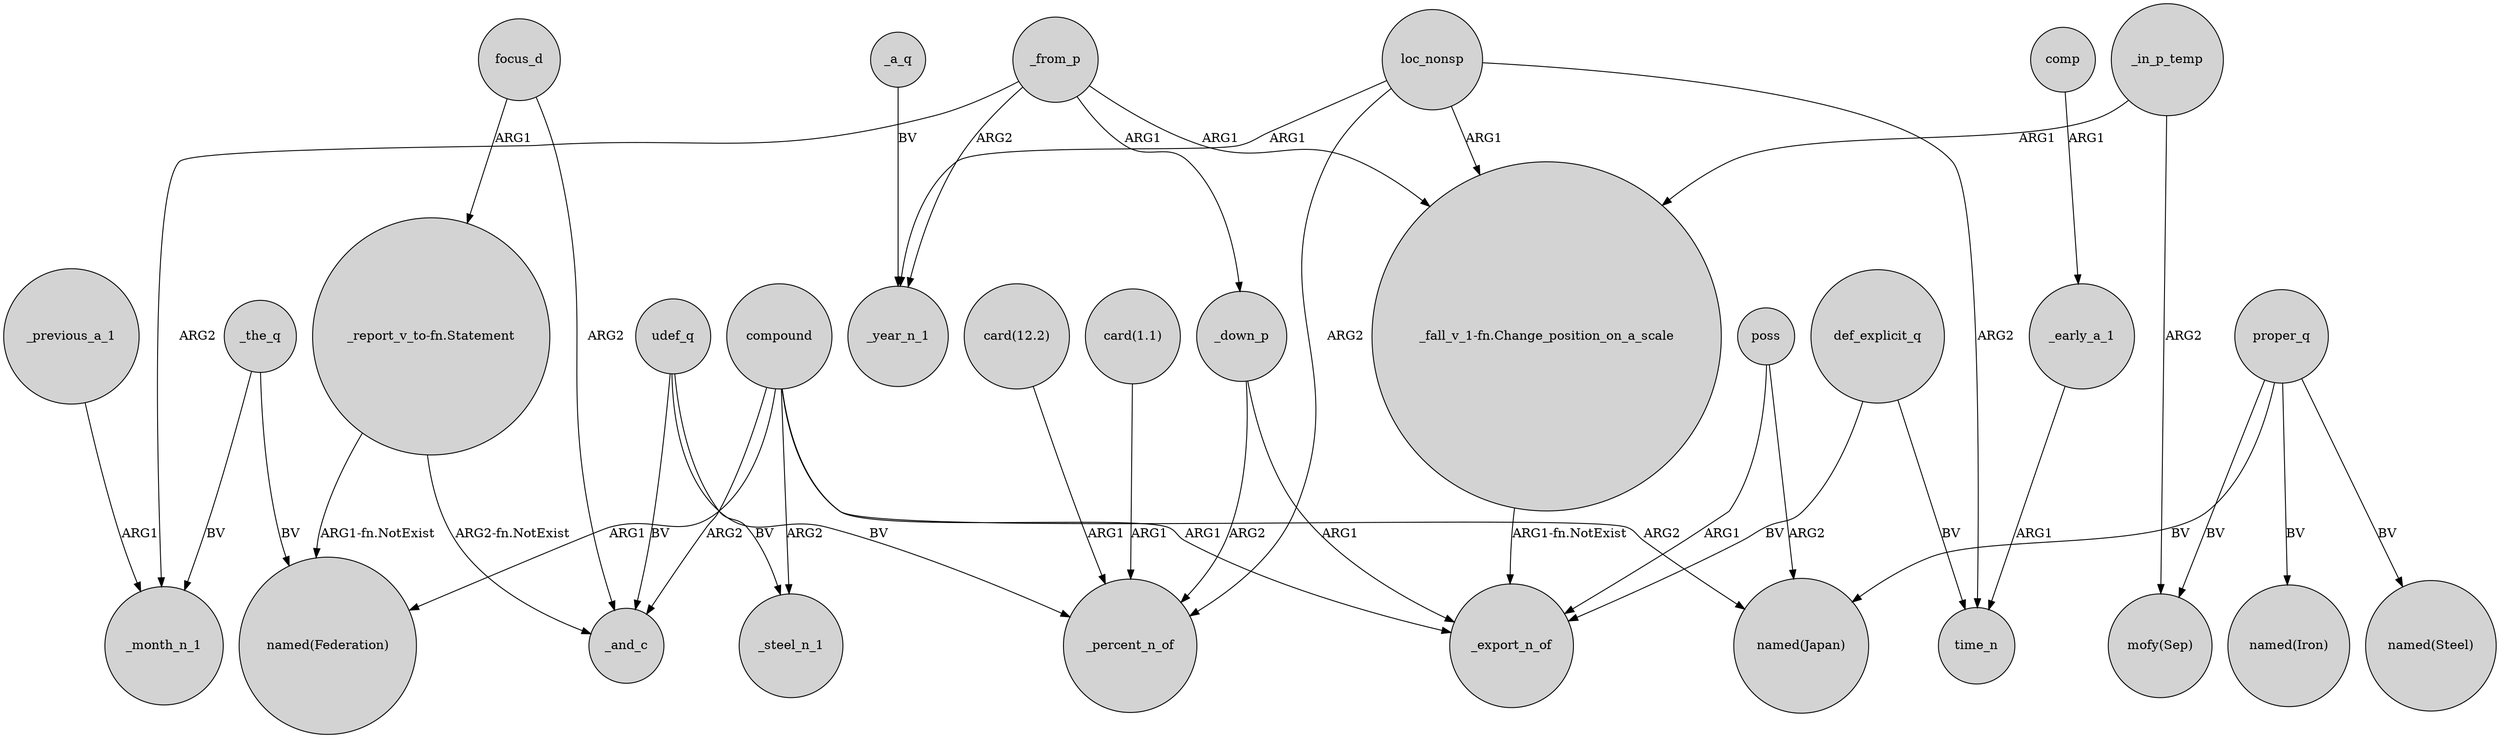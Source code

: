 digraph {
	node [shape=circle style=filled]
	focus_d -> "_report_v_to-fn.Statement" [label=ARG1]
	_the_q -> "named(Federation)" [label=BV]
	"card(1.1)" -> _percent_n_of [label=ARG1]
	_from_p -> "_fall_v_1-fn.Change_position_on_a_scale" [label=ARG1]
	def_explicit_q -> time_n [label=BV]
	loc_nonsp -> _year_n_1 [label=ARG1]
	_from_p -> _down_p [label=ARG1]
	def_explicit_q -> _export_n_of [label=BV]
	poss -> _export_n_of [label=ARG1]
	"_fall_v_1-fn.Change_position_on_a_scale" -> _export_n_of [label="ARG1-fn.NotExist"]
	"_report_v_to-fn.Statement" -> _and_c [label="ARG2-fn.NotExist"]
	loc_nonsp -> "_fall_v_1-fn.Change_position_on_a_scale" [label=ARG1]
	proper_q -> "mofy(Sep)" [label=BV]
	udef_q -> _steel_n_1 [label=BV]
	compound -> "named(Japan)" [label=ARG2]
	proper_q -> "named(Japan)" [label=BV]
	focus_d -> _and_c [label=ARG2]
	_from_p -> _year_n_1 [label=ARG2]
	loc_nonsp -> time_n [label=ARG2]
	compound -> _export_n_of [label=ARG1]
	proper_q -> "named(Iron)" [label=BV]
	_the_q -> _month_n_1 [label=BV]
	poss -> "named(Japan)" [label=ARG2]
	compound -> _and_c [label=ARG2]
	loc_nonsp -> _percent_n_of [label=ARG2]
	_from_p -> _month_n_1 [label=ARG2]
	"_report_v_to-fn.Statement" -> "named(Federation)" [label="ARG1-fn.NotExist"]
	_previous_a_1 -> _month_n_1 [label=ARG1]
	proper_q -> "named(Steel)" [label=BV]
	_early_a_1 -> time_n [label=ARG1]
	_in_p_temp -> "_fall_v_1-fn.Change_position_on_a_scale" [label=ARG1]
	_a_q -> _year_n_1 [label=BV]
	udef_q -> _percent_n_of [label=BV]
	compound -> "named(Federation)" [label=ARG1]
	udef_q -> _and_c [label=BV]
	"card(12.2)" -> _percent_n_of [label=ARG1]
	_down_p -> _export_n_of [label=ARG1]
	_down_p -> _percent_n_of [label=ARG2]
	_in_p_temp -> "mofy(Sep)" [label=ARG2]
	comp -> _early_a_1 [label=ARG1]
	compound -> _steel_n_1 [label=ARG2]
}

